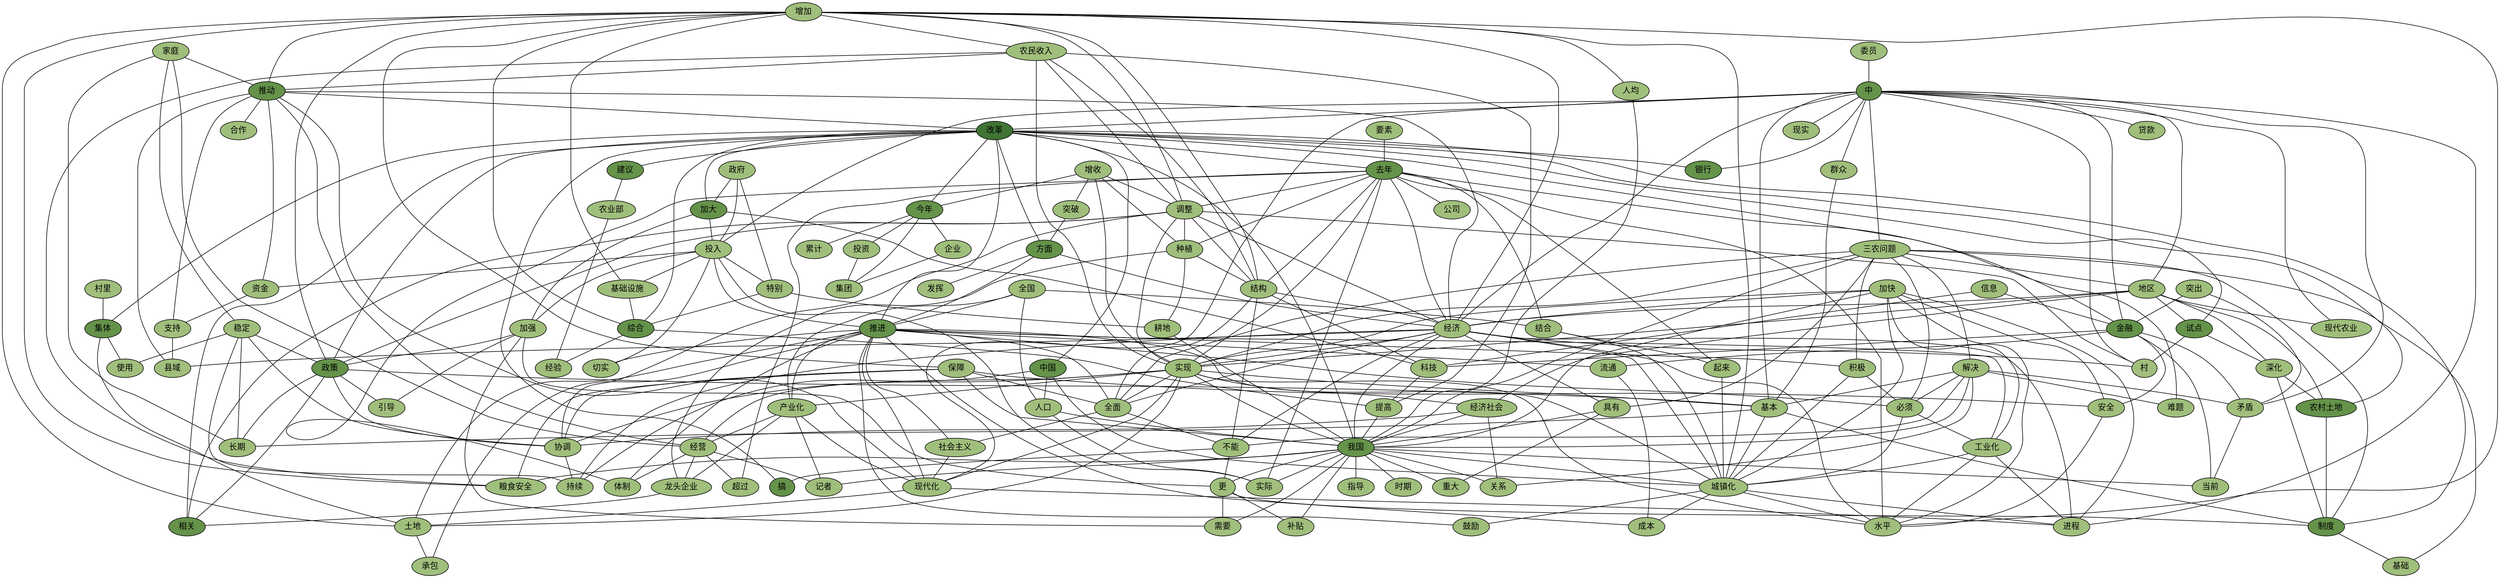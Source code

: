 graph G {
  graph [splines=true overlap=false]
  node  [shape=ellipse, width=0.3, height=0.3, fontname="SimSun" size="10,10"]
  3 [label="中"];
3 [fillcolor="#65934A", style=filled]
  8 [label="推动"];
8 [fillcolor="#65934A", style=filled]
  10 [label="建议"];
10 [fillcolor="#65934A", style=filled]
  12 [label="去年"];
12 [fillcolor="#65934A", style=filled]
  16 [label="加大"];
16 [fillcolor="#65934A", style=filled]
  20 [label="集体"];
20 [fillcolor="#65934A", style=filled]
  62 [label="综合"];
62 [fillcolor="#65934A", style=filled]
  63 [label="方面"];
63 [fillcolor="#65934A", style=filled]
  72 [label="金融"];
72 [fillcolor="#65934A", style=filled]
  73 [label="银行"];
73 [fillcolor="#65934A", style=filled]
  87 [label="今年"];
87 [fillcolor="#65934A", style=filled]
  88 [label="试点"];
88 [fillcolor="#65934A", style=filled]
  92 [label="推进"];
92 [fillcolor="#65934A", style=filled]
  99 [label="中国"];
99 [fillcolor="#65934A", style=filled]
  116 [label="政策"];
116 [fillcolor="#65934A", style=filled]
  201 [label="我国"];
201 [fillcolor="#65934A", style=filled]
  249 [label="相关"];
249 [fillcolor="#65934A", style=filled]
  278 [label="农村土地"];
278 [fillcolor="#65934A", style=filled]
  279 [label="制度"];
279 [fillcolor="#65934A", style=filled]
  280 [label="搞"];
280 [fillcolor="#65934A", style=filled]
  2 [label="委员"];
2 [fillcolor="#A0BF7C", style=filled]
  17 [label="投入"];
17 [fillcolor="#A0BF7C", style=filled]
  24 [label="三农问题"];
24 [fillcolor="#A0BF7C", style=filled]
  43 [label="地区"];
43 [fillcolor="#A0BF7C", style=filled]
  67 [label="经济"];
67 [fillcolor="#A0BF7C", style=filled]
  68 [label="贷款"];
68 [fillcolor="#A0BF7C", style=filled]
  76 [label="群众"];
76 [fillcolor="#A0BF7C", style=filled]
  93 [label="村"];
93 [fillcolor="#A0BF7C", style=filled]
  183 [label="现代化"];
183 [fillcolor="#A0BF7C", style=filled]
  193 [label="基本"];
193 [fillcolor="#A0BF7C", style=filled]
  199 [label="矛盾"];
199 [fillcolor="#A0BF7C", style=filled]
  232 [label="现代农业"];
232 [fillcolor="#A0BF7C", style=filled]
  299 [label="现实"];
299 [fillcolor="#A0BF7C", style=filled]
  307 [label="进程"];
307 [fillcolor="#A0BF7C", style=filled]
  1 [label="家庭"];
1 [fillcolor="#A0BF7C", style=filled]
  6 [label="增加"];
6 [fillcolor="#A0BF7C", style=filled]
  7 [label="农民收入"];
7 [fillcolor="#A0BF7C", style=filled]
  150 [label="经营"];
150 [fillcolor="#A0BF7C", style=filled]
  156 [label="合作"];
156 [fillcolor="#A0BF7C", style=filled]
  250 [label="资金"];
250 [fillcolor="#A0BF7C", style=filled]
  292 [label="支持"];
292 [fillcolor="#A0BF7C", style=filled]
  293 [label="县域"];
293 [fillcolor="#A0BF7C", style=filled]
  107 [label="农业部"];
107 [fillcolor="#A0BF7C", style=filled]
  11 [label="要素"];
11 [fillcolor="#A0BF7C", style=filled]
  53 [label="调整"];
53 [fillcolor="#A0BF7C", style=filled]
  54 [label="种植"];
54 [fillcolor="#A0BF7C", style=filled]
  55 [label="结构"];
55 [fillcolor="#A0BF7C", style=filled]
  80 [label="难题"];
80 [fillcolor="#A0BF7C", style=filled]
  108 [label="结合"];
108 [fillcolor="#A0BF7C", style=filled]
  122 [label="实现"];
122 [fillcolor="#A0BF7C", style=filled]
  143 [label="起来"];
143 [fillcolor="#A0BF7C", style=filled]
  162 [label="超过"];
162 [fillcolor="#A0BF7C", style=filled]
  171 [label="公司"];
171 [fillcolor="#A0BF7C", style=filled]
  202 [label="体制"];
202 [fillcolor="#A0BF7C", style=filled]
  258 [label="水平"];
258 [fillcolor="#A0BF7C", style=filled]
  294 [label="实际"];
294 [fillcolor="#A0BF7C", style=filled]
  15 [label="政府"];
15 [fillcolor="#A0BF7C", style=filled]
  18 [label="加强"];
18 [fillcolor="#A0BF7C", style=filled]
  127 [label="科技"];
127 [fillcolor="#A0BF7C", style=filled]
  19 [label="村里"];
19 [fillcolor="#A0BF7C", style=filled]
  264 [label="土地"];
264 [fillcolor="#A0BF7C", style=filled]
  284 [label="使用"];
284 [fillcolor="#A0BF7C", style=filled]
  25 [label="特别"];
25 [fillcolor="#A0BF7C", style=filled]
  61 [label="基础设施"];
61 [fillcolor="#A0BF7C", style=filled]
  148 [label="提高"];
148 [fillcolor="#A0BF7C", style=filled]
  214 [label="经验"];
214 [fillcolor="#A0BF7C", style=filled]
  57 [label="突破"];
57 [fillcolor="#A0BF7C", style=filled]
  98 [label="发挥"];
98 [fillcolor="#A0BF7C", style=filled]
  14 [label="信息"];
14 [fillcolor="#A0BF7C", style=filled]
  71 [label="突出"];
71 [fillcolor="#A0BF7C", style=filled]
  154 [label="流通"];
154 [fillcolor="#A0BF7C", style=filled]
  204 [label="当前"];
204 [fillcolor="#A0BF7C", style=filled]
  233 [label="安全"];
233 [fillcolor="#A0BF7C", style=filled]
  52 [label="增收"];
52 [fillcolor="#A0BF7C", style=filled]
  163 [label="企业"];
163 [fillcolor="#A0BF7C", style=filled]
  188 [label="投资"];
188 [fillcolor="#A0BF7C", style=filled]
  246 [label="集团"];
246 [fillcolor="#A0BF7C", style=filled]
  269 [label="累计"];
269 [fillcolor="#A0BF7C", style=filled]
  277 [label="深化"];
277 [fillcolor="#A0BF7C", style=filled]
  91 [label="全国"];
91 [fillcolor="#A0BF7C", style=filled]
  95 [label="积极"];
95 [fillcolor="#A0BF7C", style=filled]
  117 [label="切实"];
117 [fillcolor="#A0BF7C", style=filled]
  149 [label="产业化"];
149 [fillcolor="#A0BF7C", style=filled]
  181 [label="全面"];
181 [fillcolor="#A0BF7C", style=filled]
  182 [label="社会主义"];
182 [fillcolor="#A0BF7C", style=filled]
  235 [label="必须"];
235 [fillcolor="#A0BF7C", style=filled]
  237 [label="工业化"];
237 [fillcolor="#A0BF7C", style=filled]
  238 [label="城镇化"];
238 [fillcolor="#A0BF7C", style=filled]
  270 [label="承包"];
270 [fillcolor="#A0BF7C", style=filled]
  287 [label="鼓励"];
287 [fillcolor="#A0BF7C", style=filled]
  327 [label="成本"];
327 [fillcolor="#A0BF7C", style=filled]
  118 [label="人口"];
118 [fillcolor="#A0BF7C", style=filled]
  217 [label="持续"];
217 [fillcolor="#A0BF7C", style=filled]
  79 [label="稳定"];
79 [fillcolor="#A0BF7C", style=filled]
  129 [label="引导"];
129 [fillcolor="#A0BF7C", style=filled]
  185 [label="协调"];
185 [fillcolor="#A0BF7C", style=filled]
  273 [label="长期"];
273 [fillcolor="#A0BF7C", style=filled]
  39 [label="保障"];
39 [fillcolor="#A0BF7C", style=filled]
  45 [label="解决"];
45 [fillcolor="#A0BF7C", style=filled]
  66 [label="加快"];
66 [fillcolor="#A0BF7C", style=filled]
  124 [label="人均"];
124 [fillcolor="#A0BF7C", style=filled]
  152 [label="具有"];
152 [fillcolor="#A0BF7C", style=filled]
  174 [label="耕地"];
174 [fillcolor="#A0BF7C", style=filled]
  184 [label="经济社会"];
184 [fillcolor="#A0BF7C", style=filled]
  220 [label="粮食安全"];
220 [fillcolor="#A0BF7C", style=filled]
  226 [label="重大"];
226 [fillcolor="#A0BF7C", style=filled]
  229 [label="更"];
229 [fillcolor="#A0BF7C", style=filled]
  274 [label="关系"];
274 [fillcolor="#A0BF7C", style=filled]
  308 [label="时期"];
308 [fillcolor="#A0BF7C", style=filled]
  310 [label="记者"];
310 [fillcolor="#A0BF7C", style=filled]
  332 [label="补贴"];
332 [fillcolor="#A0BF7C", style=filled]
  333 [label="需要"];
333 [fillcolor="#A0BF7C", style=filled]
  336 [label="指导"];
336 [fillcolor="#A0BF7C", style=filled]
  160 [label="龙头企业"];
160 [fillcolor="#A0BF7C", style=filled]
  325 [label="基础"];
325 [fillcolor="#A0BF7C", style=filled]
  209 [label="不能"];
209 [fillcolor="#A0BF7C", style=filled]
  9 [label="改革"];
9 [fillcolor="#407434", style=filled]
  3 -- 9;
3 [fillcolor="#65934A", style=filled]
  3 -- 17;
3 [fillcolor="#65934A", style=filled]
  3 -- 24;
3 [fillcolor="#65934A", style=filled]
  3 -- 43;
3 [fillcolor="#65934A", style=filled]
  3 -- 67;
3 [fillcolor="#65934A", style=filled]
  3 -- 68;
3 [fillcolor="#65934A", style=filled]
  3 -- 72;
3 [fillcolor="#65934A", style=filled]
  3 -- 73;
3 [fillcolor="#65934A", style=filled]
  3 -- 76;
3 [fillcolor="#65934A", style=filled]
  3 -- 93;
3 [fillcolor="#65934A", style=filled]
  3 -- 183;
3 [fillcolor="#65934A", style=filled]
  3 -- 193;
3 [fillcolor="#65934A", style=filled]
  3 -- 199;
3 [fillcolor="#65934A", style=filled]
  3 -- 232;
3 [fillcolor="#65934A", style=filled]
  3 -- 299;
3 [fillcolor="#65934A", style=filled]
  3 -- 307;
3 [fillcolor="#65934A", style=filled]
  8 -- 9;
8 [fillcolor="#65934A", style=filled]
  8 -- 67;
8 [fillcolor="#65934A", style=filled]
  8 -- 150;
8 [fillcolor="#65934A", style=filled]
  8 -- 156;
8 [fillcolor="#65934A", style=filled]
  8 -- 183;
8 [fillcolor="#65934A", style=filled]
  8 -- 250;
8 [fillcolor="#65934A", style=filled]
  8 -- 292;
8 [fillcolor="#65934A", style=filled]
  8 -- 293;
8 [fillcolor="#65934A", style=filled]
  10 -- 107;
10 [fillcolor="#65934A", style=filled]
  12 -- 53;
12 [fillcolor="#65934A", style=filled]
  12 -- 54;
12 [fillcolor="#65934A", style=filled]
  12 -- 55;
12 [fillcolor="#65934A", style=filled]
  12 -- 67;
12 [fillcolor="#65934A", style=filled]
  12 -- 80;
12 [fillcolor="#65934A", style=filled]
  12 -- 108;
12 [fillcolor="#65934A", style=filled]
  12 -- 122;
12 [fillcolor="#65934A", style=filled]
  12 -- 143;
12 [fillcolor="#65934A", style=filled]
  12 -- 162;
12 [fillcolor="#65934A", style=filled]
  12 -- 171;
12 [fillcolor="#65934A", style=filled]
  12 -- 202;
12 [fillcolor="#65934A", style=filled]
  12 -- 258;
12 [fillcolor="#65934A", style=filled]
  12 -- 294;
12 [fillcolor="#65934A", style=filled]
  16 -- 17;
16 [fillcolor="#65934A", style=filled]
  16 -- 18;
16 [fillcolor="#65934A", style=filled]
  16 -- 127;
16 [fillcolor="#65934A", style=filled]
  20 -- 264;
20 [fillcolor="#65934A", style=filled]
  20 -- 284;
20 [fillcolor="#65934A", style=filled]
  62 -- 148;
62 [fillcolor="#65934A", style=filled]
  62 -- 214;
62 [fillcolor="#65934A", style=filled]
  63 -- 67;
63 [fillcolor="#65934A", style=filled]
  63 -- 92;
63 [fillcolor="#65934A", style=filled]
  63 -- 98;
63 [fillcolor="#65934A", style=filled]
  72 -- 127;
72 [fillcolor="#65934A", style=filled]
  72 -- 154;
72 [fillcolor="#65934A", style=filled]
  72 -- 199;
72 [fillcolor="#65934A", style=filled]
  72 -- 204;
72 [fillcolor="#65934A", style=filled]
  72 -- 233;
72 [fillcolor="#65934A", style=filled]
  87 -- 163;
87 [fillcolor="#65934A", style=filled]
  87 -- 188;
87 [fillcolor="#65934A", style=filled]
  87 -- 246;
87 [fillcolor="#65934A", style=filled]
  87 -- 269;
87 [fillcolor="#65934A", style=filled]
  88 -- 93;
88 [fillcolor="#65934A", style=filled]
  88 -- 277;
88 [fillcolor="#65934A", style=filled]
  92 -- 95;
92 [fillcolor="#65934A", style=filled]
  92 -- 117;
92 [fillcolor="#65934A", style=filled]
  92 -- 149;
92 [fillcolor="#65934A", style=filled]
  92 -- 154;
92 [fillcolor="#65934A", style=filled]
  92 -- 181;
92 [fillcolor="#65934A", style=filled]
  92 -- 182;
92 [fillcolor="#65934A", style=filled]
  92 -- 183;
92 [fillcolor="#65934A", style=filled]
  92 -- 202;
92 [fillcolor="#65934A", style=filled]
  92 -- 235;
92 [fillcolor="#65934A", style=filled]
  92 -- 237;
92 [fillcolor="#65934A", style=filled]
  92 -- 238;
92 [fillcolor="#65934A", style=filled]
  92 -- 264;
92 [fillcolor="#65934A", style=filled]
  92 -- 270;
92 [fillcolor="#65934A", style=filled]
  92 -- 287;
92 [fillcolor="#65934A", style=filled]
  92 -- 327;
92 [fillcolor="#65934A", style=filled]
  99 -- 118;
99 [fillcolor="#65934A", style=filled]
  99 -- 217;
99 [fillcolor="#65934A", style=filled]
  99 -- 238;
99 [fillcolor="#65934A", style=filled]
  116 -- 129;
116 [fillcolor="#65934A", style=filled]
  116 -- 185;
116 [fillcolor="#65934A", style=filled]
  116 -- 193;
116 [fillcolor="#65934A", style=filled]
  116 -- 249;
116 [fillcolor="#65934A", style=filled]
  116 -- 273;
116 [fillcolor="#65934A", style=filled]
  201 -- 204;
201 [fillcolor="#65934A", style=filled]
  201 -- 220;
201 [fillcolor="#65934A", style=filled]
  201 -- 226;
201 [fillcolor="#65934A", style=filled]
  201 -- 229;
201 [fillcolor="#65934A", style=filled]
  201 -- 238;
201 [fillcolor="#65934A", style=filled]
  201 -- 274;
201 [fillcolor="#65934A", style=filled]
  201 -- 294;
201 [fillcolor="#65934A", style=filled]
  201 -- 308;
201 [fillcolor="#65934A", style=filled]
  201 -- 310;
201 [fillcolor="#65934A", style=filled]
  201 -- 332;
201 [fillcolor="#65934A", style=filled]
  201 -- 333;
201 [fillcolor="#65934A", style=filled]
  201 -- 336;
201 [fillcolor="#65934A", style=filled]
  278 -- 279;
278 [fillcolor="#65934A", style=filled]
  279 -- 325;
279 [fillcolor="#65934A", style=filled]
  2 -- 3;
2 [fillcolor="#A0BF7C", style=filled]
  17 -- 18;
17 [fillcolor="#A0BF7C", style=filled]
  17 -- 25;
17 [fillcolor="#A0BF7C", style=filled]
  17 -- 61;
17 [fillcolor="#A0BF7C", style=filled]
  17 -- 92;
17 [fillcolor="#A0BF7C", style=filled]
  17 -- 117;
17 [fillcolor="#A0BF7C", style=filled]
  17 -- 250;
17 [fillcolor="#A0BF7C", style=filled]
  17 -- 294;
17 [fillcolor="#A0BF7C", style=filled]
  24 -- 43;
24 [fillcolor="#A0BF7C", style=filled]
  24 -- 45;
24 [fillcolor="#A0BF7C", style=filled]
  24 -- 95;
24 [fillcolor="#A0BF7C", style=filled]
  24 -- 122;
24 [fillcolor="#A0BF7C", style=filled]
  24 -- 152;
24 [fillcolor="#A0BF7C", style=filled]
  24 -- 181;
24 [fillcolor="#A0BF7C", style=filled]
  24 -- 201;
24 [fillcolor="#A0BF7C", style=filled]
  24 -- 235;
24 [fillcolor="#A0BF7C", style=filled]
  24 -- 279;
24 [fillcolor="#A0BF7C", style=filled]
  24 -- 325;
24 [fillcolor="#A0BF7C", style=filled]
  43 -- 67;
43 [fillcolor="#A0BF7C", style=filled]
  43 -- 88;
43 [fillcolor="#A0BF7C", style=filled]
  43 -- 122;
43 [fillcolor="#A0BF7C", style=filled]
  43 -- 184;
43 [fillcolor="#A0BF7C", style=filled]
  43 -- 232;
43 [fillcolor="#A0BF7C", style=filled]
  43 -- 277;
43 [fillcolor="#A0BF7C", style=filled]
  43 -- 278;
43 [fillcolor="#A0BF7C", style=filled]
  67 -- 93;
67 [fillcolor="#A0BF7C", style=filled]
  67 -- 122;
67 [fillcolor="#A0BF7C", style=filled]
  67 -- 152;
67 [fillcolor="#A0BF7C", style=filled]
  67 -- 181;
67 [fillcolor="#A0BF7C", style=filled]
  67 -- 201;
67 [fillcolor="#A0BF7C", style=filled]
  67 -- 209;
67 [fillcolor="#A0BF7C", style=filled]
  67 -- 217;
67 [fillcolor="#A0BF7C", style=filled]
  67 -- 238;
67 [fillcolor="#A0BF7C", style=filled]
  67 -- 258;
67 [fillcolor="#A0BF7C", style=filled]
  67 -- 293;
67 [fillcolor="#A0BF7C", style=filled]
  67 -- 307;
67 [fillcolor="#A0BF7C", style=filled]
  76 -- 193;
76 [fillcolor="#A0BF7C", style=filled]
  183 -- 264;
183 [fillcolor="#A0BF7C", style=filled]
  183 -- 307;
183 [fillcolor="#A0BF7C", style=filled]
  193 -- 238;
193 [fillcolor="#A0BF7C", style=filled]
  193 -- 273;
193 [fillcolor="#A0BF7C", style=filled]
  193 -- 279;
193 [fillcolor="#A0BF7C", style=filled]
  199 -- 204;
199 [fillcolor="#A0BF7C", style=filled]
  1 -- 8;
1 [fillcolor="#A0BF7C", style=filled]
  1 -- 79;
1 [fillcolor="#A0BF7C", style=filled]
  1 -- 150;
1 [fillcolor="#A0BF7C", style=filled]
  1 -- 273;
1 [fillcolor="#A0BF7C", style=filled]
  6 -- 7;
6 [fillcolor="#A0BF7C", style=filled]
  6 -- 8;
6 [fillcolor="#A0BF7C", style=filled]
  6 -- 39;
6 [fillcolor="#A0BF7C", style=filled]
  6 -- 53;
6 [fillcolor="#A0BF7C", style=filled]
  6 -- 55;
6 [fillcolor="#A0BF7C", style=filled]
  6 -- 61;
6 [fillcolor="#A0BF7C", style=filled]
  6 -- 62;
6 [fillcolor="#A0BF7C", style=filled]
  6 -- 67;
6 [fillcolor="#A0BF7C", style=filled]
  6 -- 116;
6 [fillcolor="#A0BF7C", style=filled]
  6 -- 124;
6 [fillcolor="#A0BF7C", style=filled]
  6 -- 220;
6 [fillcolor="#A0BF7C", style=filled]
  6 -- 238;
6 [fillcolor="#A0BF7C", style=filled]
  6 -- 258;
6 [fillcolor="#A0BF7C", style=filled]
  6 -- 264;
6 [fillcolor="#A0BF7C", style=filled]
  7 -- 8;
7 [fillcolor="#A0BF7C", style=filled]
  7 -- 53;
7 [fillcolor="#A0BF7C", style=filled]
  7 -- 55;
7 [fillcolor="#A0BF7C", style=filled]
  7 -- 122;
7 [fillcolor="#A0BF7C", style=filled]
  7 -- 148;
7 [fillcolor="#A0BF7C", style=filled]
  7 -- 220;
7 [fillcolor="#A0BF7C", style=filled]
  150 -- 160;
150 [fillcolor="#A0BF7C", style=filled]
  150 -- 162;
150 [fillcolor="#A0BF7C", style=filled]
  150 -- 202;
150 [fillcolor="#A0BF7C", style=filled]
  150 -- 310;
150 [fillcolor="#A0BF7C", style=filled]
  250 -- 292;
250 [fillcolor="#A0BF7C", style=filled]
  292 -- 293;
292 [fillcolor="#A0BF7C", style=filled]
  107 -- 214;
107 [fillcolor="#A0BF7C", style=filled]
  11 -- 12;
11 [fillcolor="#A0BF7C", style=filled]
  53 -- 54;
53 [fillcolor="#A0BF7C", style=filled]
  53 -- 55;
53 [fillcolor="#A0BF7C", style=filled]
  53 -- 67;
53 [fillcolor="#A0BF7C", style=filled]
  53 -- 93;
53 [fillcolor="#A0BF7C", style=filled]
  53 -- 116;
53 [fillcolor="#A0BF7C", style=filled]
  53 -- 122;
53 [fillcolor="#A0BF7C", style=filled]
  53 -- 185;
53 [fillcolor="#A0BF7C", style=filled]
  53 -- 249;
53 [fillcolor="#A0BF7C", style=filled]
  54 -- 55;
54 [fillcolor="#A0BF7C", style=filled]
  54 -- 160;
54 [fillcolor="#A0BF7C", style=filled]
  54 -- 174;
54 [fillcolor="#A0BF7C", style=filled]
  55 -- 67;
55 [fillcolor="#A0BF7C", style=filled]
  55 -- 127;
55 [fillcolor="#A0BF7C", style=filled]
  55 -- 181;
55 [fillcolor="#A0BF7C", style=filled]
  55 -- 209;
55 [fillcolor="#A0BF7C", style=filled]
  108 -- 143;
108 [fillcolor="#A0BF7C", style=filled]
  108 -- 238;
108 [fillcolor="#A0BF7C", style=filled]
  122 -- 149;
122 [fillcolor="#A0BF7C", style=filled]
  122 -- 150;
122 [fillcolor="#A0BF7C", style=filled]
  122 -- 181;
122 [fillcolor="#A0BF7C", style=filled]
  122 -- 183;
122 [fillcolor="#A0BF7C", style=filled]
  122 -- 184;
122 [fillcolor="#A0BF7C", style=filled]
  122 -- 185;
122 [fillcolor="#A0BF7C", style=filled]
  122 -- 193;
122 [fillcolor="#A0BF7C", style=filled]
  122 -- 201;
122 [fillcolor="#A0BF7C", style=filled]
  122 -- 258;
122 [fillcolor="#A0BF7C", style=filled]
  122 -- 264;
122 [fillcolor="#A0BF7C", style=filled]
  143 -- 238;
143 [fillcolor="#A0BF7C", style=filled]
  15 -- 16;
15 [fillcolor="#A0BF7C", style=filled]
  15 -- 17;
15 [fillcolor="#A0BF7C", style=filled]
  15 -- 25;
15 [fillcolor="#A0BF7C", style=filled]
  18 -- 116;
18 [fillcolor="#A0BF7C", style=filled]
  18 -- 129;
18 [fillcolor="#A0BF7C", style=filled]
  18 -- 229;
18 [fillcolor="#A0BF7C", style=filled]
  18 -- 333;
18 [fillcolor="#A0BF7C", style=filled]
  127 -- 148;
127 [fillcolor="#A0BF7C", style=filled]
  19 -- 20;
19 [fillcolor="#A0BF7C", style=filled]
  264 -- 270;
264 [fillcolor="#A0BF7C", style=filled]
  25 -- 62;
25 [fillcolor="#A0BF7C", style=filled]
  25 -- 174;
25 [fillcolor="#A0BF7C", style=filled]
  61 -- 62;
61 [fillcolor="#A0BF7C", style=filled]
  148 -- 201;
148 [fillcolor="#A0BF7C", style=filled]
  57 -- 63;
57 [fillcolor="#A0BF7C", style=filled]
  14 -- 72;
14 [fillcolor="#A0BF7C", style=filled]
  14 -- 127;
14 [fillcolor="#A0BF7C", style=filled]
  71 -- 72;
71 [fillcolor="#A0BF7C", style=filled]
  71 -- 199;
71 [fillcolor="#A0BF7C", style=filled]
  154 -- 327;
154 [fillcolor="#A0BF7C", style=filled]
  233 -- 258;
233 [fillcolor="#A0BF7C", style=filled]
  52 -- 53;
52 [fillcolor="#A0BF7C", style=filled]
  52 -- 54;
52 [fillcolor="#A0BF7C", style=filled]
  52 -- 57;
52 [fillcolor="#A0BF7C", style=filled]
  52 -- 87;
52 [fillcolor="#A0BF7C", style=filled]
  52 -- 122;
52 [fillcolor="#A0BF7C", style=filled]
  163 -- 246;
163 [fillcolor="#A0BF7C", style=filled]
  188 -- 246;
188 [fillcolor="#A0BF7C", style=filled]
  277 -- 278;
277 [fillcolor="#A0BF7C", style=filled]
  277 -- 279;
277 [fillcolor="#A0BF7C", style=filled]
  91 -- 92;
91 [fillcolor="#A0BF7C", style=filled]
  91 -- 108;
91 [fillcolor="#A0BF7C", style=filled]
  91 -- 118;
91 [fillcolor="#A0BF7C", style=filled]
  91 -- 149;
91 [fillcolor="#A0BF7C", style=filled]
  95 -- 235;
95 [fillcolor="#A0BF7C", style=filled]
  95 -- 238;
95 [fillcolor="#A0BF7C", style=filled]
  149 -- 150;
149 [fillcolor="#A0BF7C", style=filled]
  149 -- 160;
149 [fillcolor="#A0BF7C", style=filled]
  149 -- 183;
149 [fillcolor="#A0BF7C", style=filled]
  149 -- 310;
149 [fillcolor="#A0BF7C", style=filled]
  181 -- 182;
181 [fillcolor="#A0BF7C", style=filled]
  181 -- 209;
181 [fillcolor="#A0BF7C", style=filled]
  182 -- 183;
182 [fillcolor="#A0BF7C", style=filled]
  235 -- 237;
235 [fillcolor="#A0BF7C", style=filled]
  235 -- 238;
235 [fillcolor="#A0BF7C", style=filled]
  237 -- 238;
237 [fillcolor="#A0BF7C", style=filled]
  237 -- 258;
237 [fillcolor="#A0BF7C", style=filled]
  237 -- 307;
237 [fillcolor="#A0BF7C", style=filled]
  238 -- 258;
238 [fillcolor="#A0BF7C", style=filled]
  238 -- 287;
238 [fillcolor="#A0BF7C", style=filled]
  238 -- 307;
238 [fillcolor="#A0BF7C", style=filled]
  238 -- 327;
238 [fillcolor="#A0BF7C", style=filled]
  118 -- 201;
118 [fillcolor="#A0BF7C", style=filled]
  118 -- 294;
118 [fillcolor="#A0BF7C", style=filled]
  79 -- 116;
79 [fillcolor="#A0BF7C", style=filled]
  79 -- 185;
79 [fillcolor="#A0BF7C", style=filled]
  79 -- 217;
79 [fillcolor="#A0BF7C", style=filled]
  79 -- 273;
79 [fillcolor="#A0BF7C", style=filled]
  79 -- 284;
79 [fillcolor="#A0BF7C", style=filled]
  185 -- 217;
185 [fillcolor="#A0BF7C", style=filled]
  39 -- 181;
39 [fillcolor="#A0BF7C", style=filled]
  39 -- 185;
39 [fillcolor="#A0BF7C", style=filled]
  39 -- 201;
39 [fillcolor="#A0BF7C", style=filled]
  39 -- 220;
39 [fillcolor="#A0BF7C", style=filled]
  39 -- 233;
39 [fillcolor="#A0BF7C", style=filled]
  45 -- 80;
45 [fillcolor="#A0BF7C", style=filled]
  45 -- 193;
45 [fillcolor="#A0BF7C", style=filled]
  45 -- 199;
45 [fillcolor="#A0BF7C", style=filled]
  45 -- 201;
45 [fillcolor="#A0BF7C", style=filled]
  45 -- 209;
45 [fillcolor="#A0BF7C", style=filled]
  45 -- 235;
45 [fillcolor="#A0BF7C", style=filled]
  45 -- 274;
45 [fillcolor="#A0BF7C", style=filled]
  66 -- 67;
66 [fillcolor="#A0BF7C", style=filled]
  66 -- 122;
66 [fillcolor="#A0BF7C", style=filled]
  66 -- 201;
66 [fillcolor="#A0BF7C", style=filled]
  66 -- 233;
66 [fillcolor="#A0BF7C", style=filled]
  66 -- 237;
66 [fillcolor="#A0BF7C", style=filled]
  66 -- 238;
66 [fillcolor="#A0BF7C", style=filled]
  66 -- 258;
66 [fillcolor="#A0BF7C", style=filled]
  66 -- 307;
66 [fillcolor="#A0BF7C", style=filled]
  124 -- 201;
124 [fillcolor="#A0BF7C", style=filled]
  152 -- 201;
152 [fillcolor="#A0BF7C", style=filled]
  152 -- 226;
152 [fillcolor="#A0BF7C", style=filled]
  174 -- 201;
174 [fillcolor="#A0BF7C", style=filled]
  184 -- 185;
184 [fillcolor="#A0BF7C", style=filled]
  184 -- 201;
184 [fillcolor="#A0BF7C", style=filled]
  184 -- 274;
184 [fillcolor="#A0BF7C", style=filled]
  229 -- 279;
229 [fillcolor="#A0BF7C", style=filled]
  229 -- 332;
229 [fillcolor="#A0BF7C", style=filled]
  229 -- 333;
229 [fillcolor="#A0BF7C", style=filled]
  160 -- 249;
160 [fillcolor="#A0BF7C", style=filled]
  209 -- 229;
209 [fillcolor="#A0BF7C", style=filled]
  209 -- 280;
209 [fillcolor="#A0BF7C", style=filled]
  9 -- 10;
9 [fillcolor="#407434", style=filled]
  9 -- 12;
9 [fillcolor="#407434", style=filled]
  9 -- 16;
9 [fillcolor="#407434", style=filled]
  9 -- 20;
9 [fillcolor="#407434", style=filled]
  9 -- 62;
9 [fillcolor="#407434", style=filled]
  9 -- 63;
9 [fillcolor="#407434", style=filled]
  9 -- 72;
9 [fillcolor="#407434", style=filled]
  9 -- 73;
9 [fillcolor="#407434", style=filled]
  9 -- 87;
9 [fillcolor="#407434", style=filled]
  9 -- 88;
9 [fillcolor="#407434", style=filled]
  9 -- 92;
9 [fillcolor="#407434", style=filled]
  9 -- 99;
9 [fillcolor="#407434", style=filled]
  9 -- 116;
9 [fillcolor="#407434", style=filled]
  9 -- 201;
9 [fillcolor="#407434", style=filled]
  9 -- 249;
9 [fillcolor="#407434", style=filled]
  9 -- 278;
9 [fillcolor="#407434", style=filled]
  9 -- 279;
9 [fillcolor="#407434", style=filled]
  9 -- 280;
9 [fillcolor="#407434", style=filled]
}
